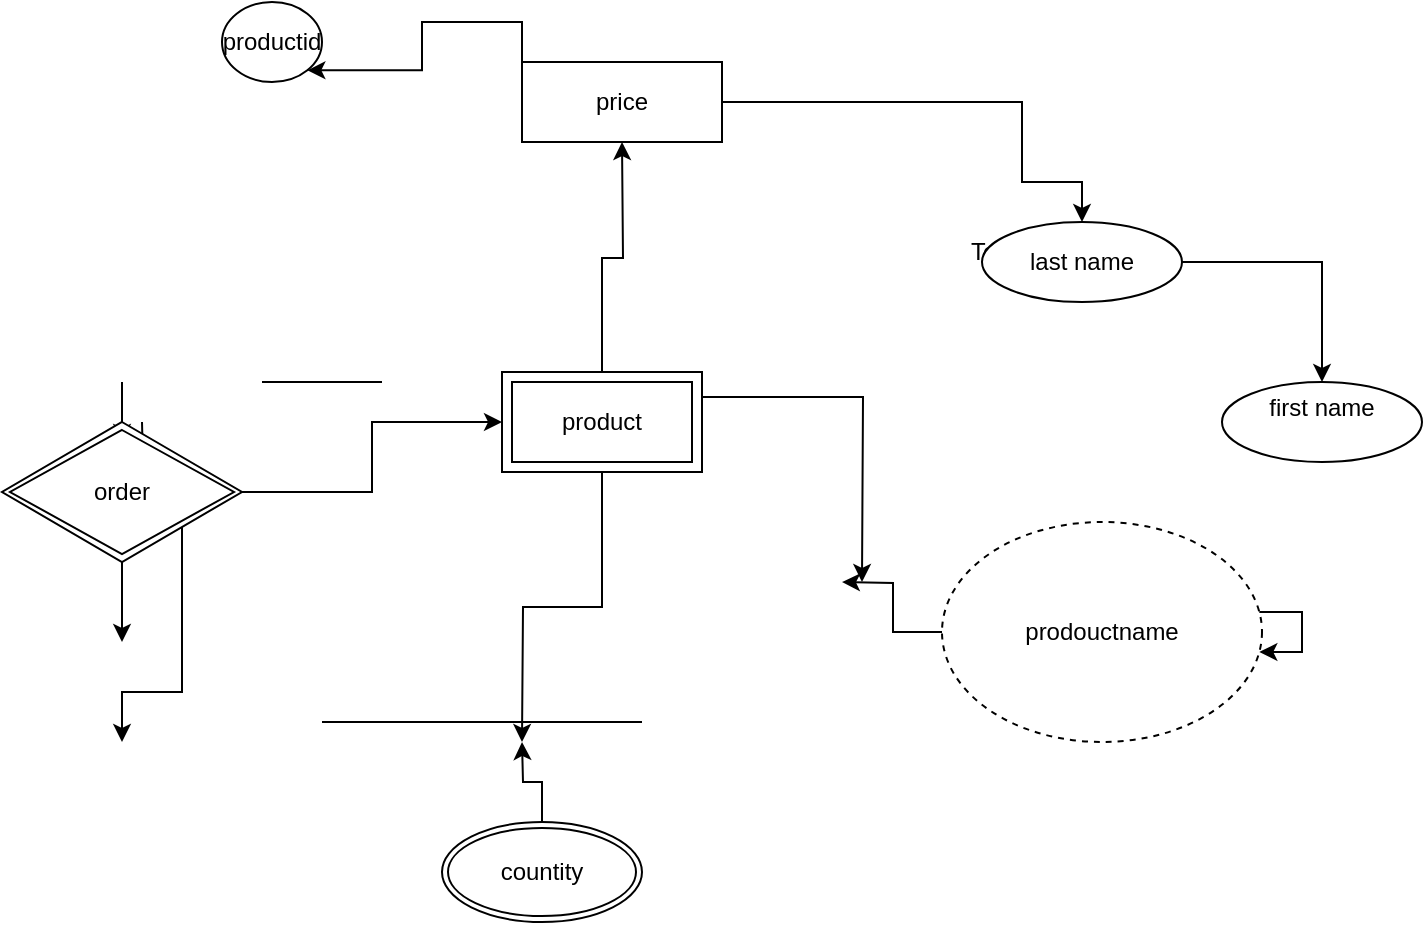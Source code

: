 <mxfile version="24.7.8">
  <diagram name="Page-1" id="nMIdsSAGfcEbU7PECnYd">
    <mxGraphModel dx="1900" dy="621" grid="1" gridSize="10" guides="1" tooltips="1" connect="1" arrows="1" fold="1" page="1" pageScale="1" pageWidth="850" pageHeight="1100" math="0" shadow="0">
      <root>
        <mxCell id="0" />
        <mxCell id="1" parent="0" />
        <mxCell id="_Bo3_sBhR5wy6XbTODaC-23" style="edgeStyle=orthogonalEdgeStyle;rounded=0;orthogonalLoop=1;jettySize=auto;html=1;exitX=1;exitY=0.5;exitDx=0;exitDy=0;" edge="1" parent="1" source="_Bo3_sBhR5wy6XbTODaC-4" target="_Bo3_sBhR5wy6XbTODaC-37">
          <mxGeometry relative="1" as="geometry">
            <mxPoint x="300" y="280" as="targetPoint" />
            <Array as="points">
              <mxPoint x="300" y="170" />
              <mxPoint x="300" y="210" />
            </Array>
          </mxGeometry>
        </mxCell>
        <mxCell id="_Bo3_sBhR5wy6XbTODaC-35" style="edgeStyle=orthogonalEdgeStyle;rounded=0;orthogonalLoop=1;jettySize=auto;html=1;exitX=0;exitY=0;exitDx=0;exitDy=0;entryX=1;entryY=1;entryDx=0;entryDy=0;" edge="1" parent="1" source="_Bo3_sBhR5wy6XbTODaC-4" target="_Bo3_sBhR5wy6XbTODaC-7">
          <mxGeometry relative="1" as="geometry" />
        </mxCell>
        <mxCell id="_Bo3_sBhR5wy6XbTODaC-4" value="price" style="whiteSpace=wrap;html=1;align=center;" vertex="1" parent="1">
          <mxGeometry x="50" y="150" width="100" height="40" as="geometry" />
        </mxCell>
        <mxCell id="_Bo3_sBhR5wy6XbTODaC-8" style="edgeStyle=orthogonalEdgeStyle;rounded=0;orthogonalLoop=1;jettySize=auto;html=1;exitX=0.5;exitY=1;exitDx=0;exitDy=0;" edge="1" parent="1" source="_Bo3_sBhR5wy6XbTODaC-5">
          <mxGeometry relative="1" as="geometry">
            <mxPoint x="-150" y="440" as="targetPoint" />
          </mxGeometry>
        </mxCell>
        <mxCell id="_Bo3_sBhR5wy6XbTODaC-22" style="edgeStyle=orthogonalEdgeStyle;rounded=0;orthogonalLoop=1;jettySize=auto;html=1;exitX=1;exitY=0;exitDx=0;exitDy=0;" edge="1" parent="1" source="_Bo3_sBhR5wy6XbTODaC-5">
          <mxGeometry relative="1" as="geometry">
            <mxPoint x="-150" y="490" as="targetPoint" />
            <Array as="points">
              <mxPoint x="-130" y="465" />
              <mxPoint x="-149" y="465" />
            </Array>
          </mxGeometry>
        </mxCell>
        <mxCell id="_Bo3_sBhR5wy6XbTODaC-31" style="edgeStyle=orthogonalEdgeStyle;rounded=0;orthogonalLoop=1;jettySize=auto;html=1;" edge="1" parent="1" source="_Bo3_sBhR5wy6XbTODaC-5">
          <mxGeometry relative="1" as="geometry">
            <mxPoint x="-150" y="340" as="targetPoint" />
            <mxPoint x="-140" y="330" as="sourcePoint" />
          </mxGeometry>
        </mxCell>
        <mxCell id="_Bo3_sBhR5wy6XbTODaC-7" value="productid" style="ellipse;whiteSpace=wrap;html=1;align=center;" vertex="1" parent="1">
          <mxGeometry x="-100" y="120" width="50" height="40" as="geometry" />
        </mxCell>
        <mxCell id="_Bo3_sBhR5wy6XbTODaC-25" style="edgeStyle=orthogonalEdgeStyle;rounded=0;orthogonalLoop=1;jettySize=auto;html=1;exitX=0.5;exitY=0;exitDx=0;exitDy=0;" edge="1" parent="1" source="_Bo3_sBhR5wy6XbTODaC-9">
          <mxGeometry relative="1" as="geometry">
            <mxPoint x="100" y="190" as="targetPoint" />
          </mxGeometry>
        </mxCell>
        <mxCell id="_Bo3_sBhR5wy6XbTODaC-26" style="edgeStyle=orthogonalEdgeStyle;rounded=0;orthogonalLoop=1;jettySize=auto;html=1;exitX=1;exitY=0.25;exitDx=0;exitDy=0;" edge="1" parent="1" source="_Bo3_sBhR5wy6XbTODaC-9">
          <mxGeometry relative="1" as="geometry">
            <mxPoint x="220" y="410" as="targetPoint" />
          </mxGeometry>
        </mxCell>
        <mxCell id="_Bo3_sBhR5wy6XbTODaC-36" style="edgeStyle=orthogonalEdgeStyle;rounded=0;orthogonalLoop=1;jettySize=auto;html=1;" edge="1" parent="1" source="_Bo3_sBhR5wy6XbTODaC-9">
          <mxGeometry relative="1" as="geometry">
            <mxPoint x="50" y="490" as="targetPoint" />
          </mxGeometry>
        </mxCell>
        <mxCell id="_Bo3_sBhR5wy6XbTODaC-9" value="product" style="shape=ext;margin=3;double=1;whiteSpace=wrap;html=1;align=center;" vertex="1" parent="1">
          <mxGeometry x="40" y="305" width="100" height="50" as="geometry" />
        </mxCell>
        <mxCell id="_Bo3_sBhR5wy6XbTODaC-10" value="" style="endArrow=none;html=1;rounded=0;" edge="1" parent="1">
          <mxGeometry relative="1" as="geometry">
            <mxPoint x="-50" y="480" as="sourcePoint" />
            <mxPoint x="110" y="480" as="targetPoint" />
          </mxGeometry>
        </mxCell>
        <mxCell id="_Bo3_sBhR5wy6XbTODaC-12" value="" style="line;strokeWidth=1;rotatable=0;dashed=0;labelPosition=right;align=left;verticalAlign=middle;spacingTop=0;spacingLeft=6;points=[];portConstraint=eastwest;" vertex="1" parent="1">
          <mxGeometry x="-80" y="305" width="60" height="10" as="geometry" />
        </mxCell>
        <mxCell id="_Bo3_sBhR5wy6XbTODaC-30" style="edgeStyle=orthogonalEdgeStyle;rounded=0;orthogonalLoop=1;jettySize=auto;html=1;" edge="1" parent="1" source="_Bo3_sBhR5wy6XbTODaC-13">
          <mxGeometry relative="1" as="geometry">
            <mxPoint x="210" y="410" as="targetPoint" />
          </mxGeometry>
        </mxCell>
        <mxCell id="_Bo3_sBhR5wy6XbTODaC-13" value="prodouctname" style="ellipse;whiteSpace=wrap;html=1;align=center;dashed=1;" vertex="1" parent="1">
          <mxGeometry x="260" y="380" width="160" height="110" as="geometry" />
        </mxCell>
        <mxCell id="_Bo3_sBhR5wy6XbTODaC-18" style="edgeStyle=orthogonalEdgeStyle;rounded=0;orthogonalLoop=1;jettySize=auto;html=1;" edge="1" parent="1" source="_Bo3_sBhR5wy6XbTODaC-13" target="_Bo3_sBhR5wy6XbTODaC-13">
          <mxGeometry relative="1" as="geometry" />
        </mxCell>
        <mxCell id="_Bo3_sBhR5wy6XbTODaC-28" style="edgeStyle=orthogonalEdgeStyle;rounded=0;orthogonalLoop=1;jettySize=auto;html=1;exitX=0.5;exitY=0;exitDx=0;exitDy=0;" edge="1" parent="1" source="_Bo3_sBhR5wy6XbTODaC-24">
          <mxGeometry relative="1" as="geometry">
            <mxPoint x="50" y="490" as="targetPoint" />
          </mxGeometry>
        </mxCell>
        <mxCell id="_Bo3_sBhR5wy6XbTODaC-24" value="countity" style="ellipse;shape=doubleEllipse;margin=3;whiteSpace=wrap;html=1;align=center;" vertex="1" parent="1">
          <mxGeometry x="10" y="530" width="100" height="50" as="geometry" />
        </mxCell>
        <mxCell id="_Bo3_sBhR5wy6XbTODaC-27" value="Text" style="text;html=1;align=center;verticalAlign=middle;resizable=0;points=[];autosize=1;strokeColor=none;fillColor=none;" vertex="1" parent="1">
          <mxGeometry x="260" y="230" width="50" height="30" as="geometry" />
        </mxCell>
        <mxCell id="_Bo3_sBhR5wy6XbTODaC-32" style="edgeStyle=orthogonalEdgeStyle;rounded=0;orthogonalLoop=1;jettySize=auto;html=1;exitX=0.5;exitY=1;exitDx=0;exitDy=0;" edge="1" parent="1" source="_Bo3_sBhR5wy6XbTODaC-5" target="_Bo3_sBhR5wy6XbTODaC-5">
          <mxGeometry relative="1" as="geometry" />
        </mxCell>
        <mxCell id="_Bo3_sBhR5wy6XbTODaC-33" value="" style="edgeStyle=orthogonalEdgeStyle;rounded=0;orthogonalLoop=1;jettySize=auto;html=1;" edge="1" parent="1" target="_Bo3_sBhR5wy6XbTODaC-5">
          <mxGeometry relative="1" as="geometry">
            <mxPoint x="-150" y="340" as="targetPoint" />
            <mxPoint x="-140" y="330" as="sourcePoint" />
          </mxGeometry>
        </mxCell>
        <mxCell id="_Bo3_sBhR5wy6XbTODaC-34" style="edgeStyle=orthogonalEdgeStyle;rounded=0;orthogonalLoop=1;jettySize=auto;html=1;exitX=1;exitY=0.5;exitDx=0;exitDy=0;" edge="1" parent="1" source="_Bo3_sBhR5wy6XbTODaC-5" target="_Bo3_sBhR5wy6XbTODaC-9">
          <mxGeometry relative="1" as="geometry" />
        </mxCell>
        <mxCell id="_Bo3_sBhR5wy6XbTODaC-5" value="order" style="shape=rhombus;double=1;perimeter=rhombusPerimeter;whiteSpace=wrap;html=1;align=center;" vertex="1" parent="1">
          <mxGeometry x="-210" y="330" width="120" height="70" as="geometry" />
        </mxCell>
        <mxCell id="_Bo3_sBhR5wy6XbTODaC-38" style="edgeStyle=orthogonalEdgeStyle;rounded=0;orthogonalLoop=1;jettySize=auto;html=1;" edge="1" parent="1" source="_Bo3_sBhR5wy6XbTODaC-37" target="_Bo3_sBhR5wy6XbTODaC-39">
          <mxGeometry relative="1" as="geometry">
            <mxPoint x="450" y="330" as="targetPoint" />
          </mxGeometry>
        </mxCell>
        <mxCell id="_Bo3_sBhR5wy6XbTODaC-37" value="last name" style="ellipse;whiteSpace=wrap;html=1;align=center;" vertex="1" parent="1">
          <mxGeometry x="280" y="230" width="100" height="40" as="geometry" />
        </mxCell>
        <mxCell id="_Bo3_sBhR5wy6XbTODaC-39" value="first name&lt;div&gt;&lt;br&gt;&lt;/div&gt;" style="ellipse;whiteSpace=wrap;html=1;align=center;" vertex="1" parent="1">
          <mxGeometry x="400" y="310" width="100" height="40" as="geometry" />
        </mxCell>
        <mxCell id="_Bo3_sBhR5wy6XbTODaC-40" style="edgeStyle=orthogonalEdgeStyle;rounded=0;orthogonalLoop=1;jettySize=auto;html=1;exitX=0.5;exitY=1;exitDx=0;exitDy=0;" edge="1" parent="1" source="_Bo3_sBhR5wy6XbTODaC-13" target="_Bo3_sBhR5wy6XbTODaC-13">
          <mxGeometry relative="1" as="geometry" />
        </mxCell>
      </root>
    </mxGraphModel>
  </diagram>
</mxfile>
